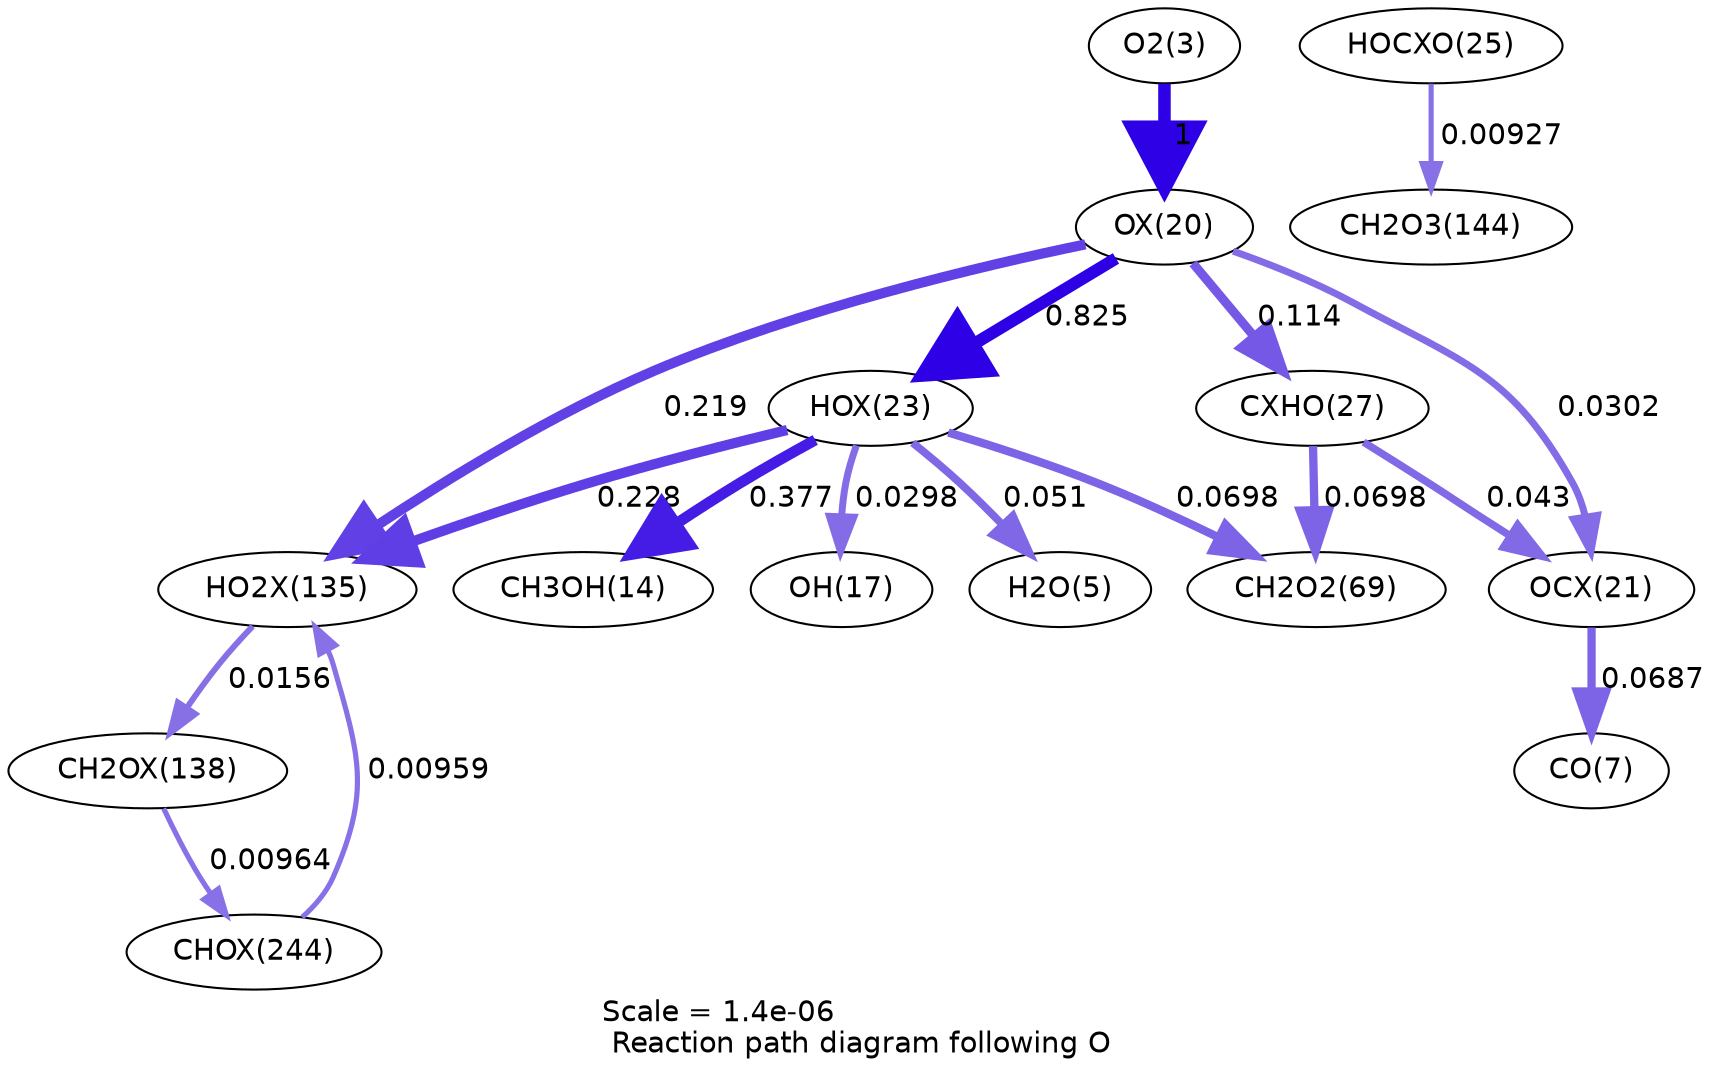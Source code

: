 digraph reaction_paths {
center=1;
s5 -> s28[fontname="Helvetica", penwidth=6, arrowsize=3, color="0.7, 1.5, 0.9"
, label=" 1"];
s28 -> s31[fontname="Helvetica", penwidth=5.85, arrowsize=2.93, color="0.7, 1.33, 0.9"
, label=" 0.825"];
s28 -> s35[fontname="Helvetica", penwidth=4.36, arrowsize=2.18, color="0.7, 0.614, 0.9"
, label=" 0.114"];
s28 -> s29[fontname="Helvetica", penwidth=3.36, arrowsize=1.68, color="0.7, 0.53, 0.9"
, label=" 0.0302"];
s28 -> s46[fontname="Helvetica", penwidth=4.85, arrowsize=2.43, color="0.7, 0.719, 0.9"
, label=" 0.219"];
s31 -> s16[fontname="Helvetica", penwidth=5.26, arrowsize=2.63, color="0.7, 0.877, 0.9"
, label=" 0.377"];
s31 -> s19[fontname="Helvetica", penwidth=3.35, arrowsize=1.67, color="0.7, 0.53, 0.9"
, label=" 0.0298"];
s31 -> s7[fontname="Helvetica", penwidth=3.75, arrowsize=1.88, color="0.7, 0.551, 0.9"
, label=" 0.051"];
s31 -> s22[fontname="Helvetica", penwidth=3.99, arrowsize=2, color="0.7, 0.57, 0.9"
, label=" 0.0698"];
s31 -> s46[fontname="Helvetica", penwidth=4.88, arrowsize=2.44, color="0.7, 0.728, 0.9"
, label=" 0.228"];
s35 -> s29[fontname="Helvetica", penwidth=3.62, arrowsize=1.81, color="0.7, 0.543, 0.9"
, label=" 0.043"];
s35 -> s22[fontname="Helvetica", penwidth=3.99, arrowsize=2, color="0.7, 0.57, 0.9"
, label=" 0.0698"];
s29 -> s9[fontname="Helvetica", penwidth=3.98, arrowsize=1.99, color="0.7, 0.569, 0.9"
, label=" 0.0687"];
s33 -> s23[fontname="Helvetica", penwidth=2.47, arrowsize=1.23, color="0.7, 0.509, 0.9"
, label=" 0.00927"];
s46 -> s47[fontname="Helvetica", penwidth=2.86, arrowsize=1.43, color="0.7, 0.516, 0.9"
, label=" 0.0156"];
s55 -> s46[fontname="Helvetica", penwidth=2.49, arrowsize=1.25, color="0.7, 0.51, 0.9"
, label=" 0.00959"];
s47 -> s55[fontname="Helvetica", penwidth=2.5, arrowsize=1.25, color="0.7, 0.51, 0.9"
, label=" 0.00964"];
s5 [ fontname="Helvetica", label="O2(3)"];
s7 [ fontname="Helvetica", label="H2O(5)"];
s9 [ fontname="Helvetica", label="CO(7)"];
s16 [ fontname="Helvetica", label="CH3OH(14)"];
s19 [ fontname="Helvetica", label="OH(17)"];
s22 [ fontname="Helvetica", label="CH2O2(69)"];
s23 [ fontname="Helvetica", label="CH2O3(144)"];
s28 [ fontname="Helvetica", label="OX(20)"];
s29 [ fontname="Helvetica", label="OCX(21)"];
s31 [ fontname="Helvetica", label="HOX(23)"];
s33 [ fontname="Helvetica", label="HOCXO(25)"];
s35 [ fontname="Helvetica", label="CXHO(27)"];
s46 [ fontname="Helvetica", label="HO2X(135)"];
s47 [ fontname="Helvetica", label="CH2OX(138)"];
s55 [ fontname="Helvetica", label="CHOX(244)"];
 label = "Scale = 1.4e-06\l Reaction path diagram following O";
 fontname = "Helvetica";
}
